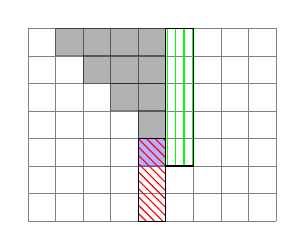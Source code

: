% === Based On ===
% Geometric representation of the sum 1/4 + 1/16 + 1/64 + 1/256 + ...
% Author: Jimi Oke
% ================

\begin{tikzpicture}[scale=.35]\footnotesize
 \pgfmathsetmacro{\xone}{0}
 \pgfmathsetmacro{\xtwo}{9}
 \pgfmathsetmacro{\yone}{0}
 \pgfmathsetmacro{\ytwo}{7}

\begin{scope}<+->;
% grid
  \draw[step=1cm,gray,very thin] (\xone,\yone) grid (\xtwo,\ytwo);
\end{scope}

% function
\begin{scope}[thin,black,opacity=.3]
  \filldraw (1,7) rectangle (5,6);
  \filldraw (2,6) rectangle (5,5);
  \filldraw (3,5) rectangle (5,4);
  \filldraw (4,4) rectangle (5,3);
  \filldraw[blue] (4,3) rectangle (5,2);
\end{scope}
\filldraw[pattern=north west lines,pattern color=red] (4,3) rectangle (5,0);
\filldraw[pattern=vertical lines,pattern color=green] (5,7) rectangle (6,2);

\end{tikzpicture}
